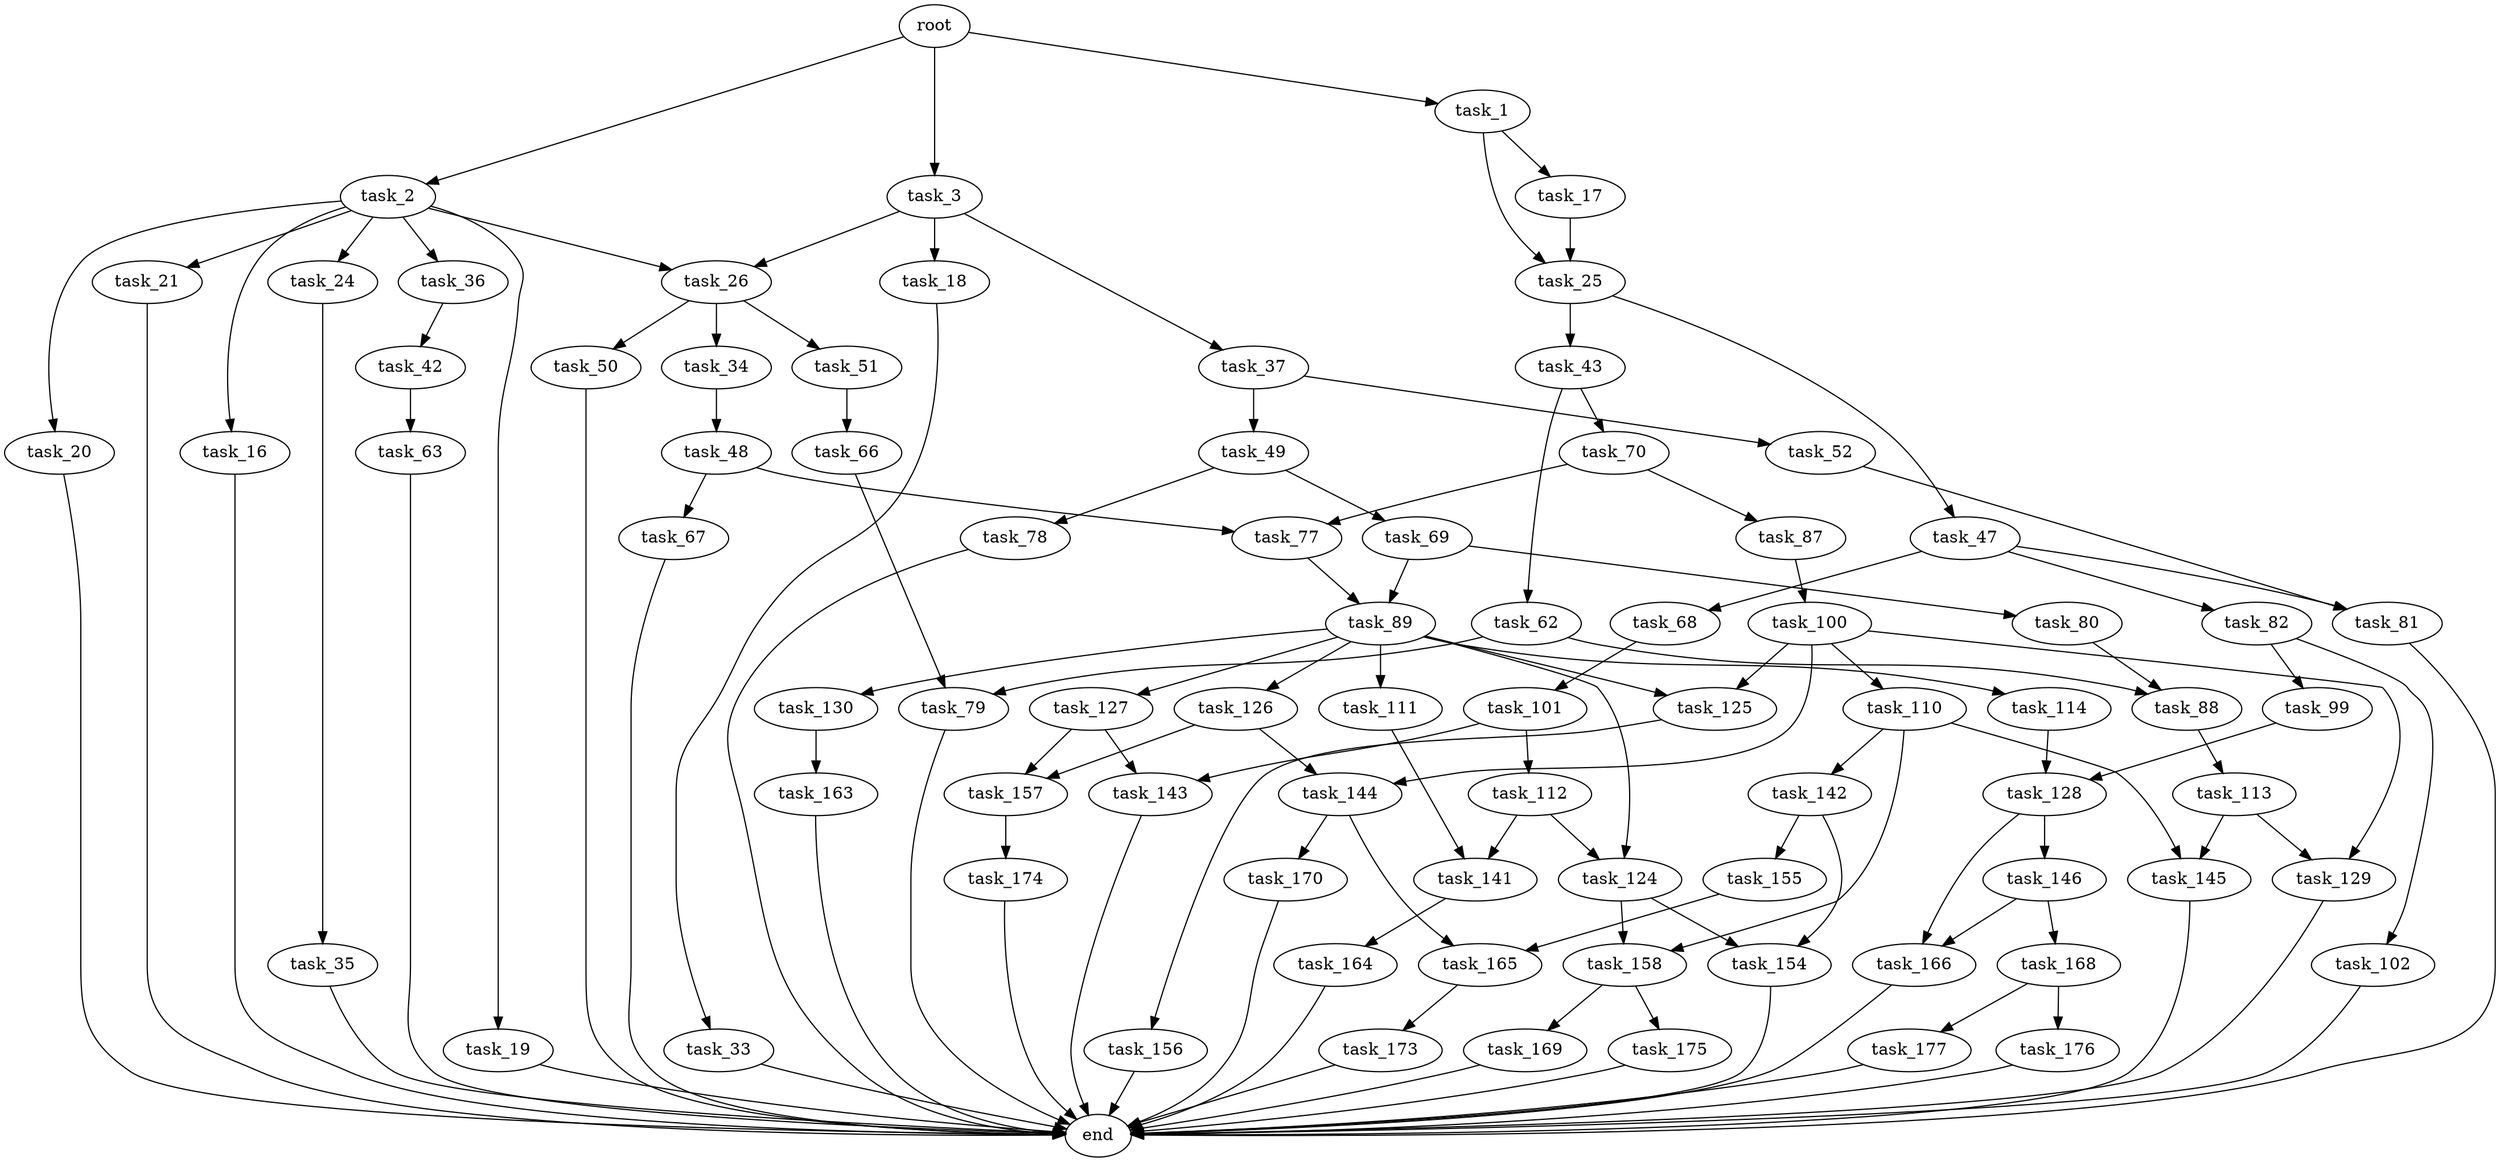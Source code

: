 digraph G {
  root [size="0.000000"];
  task_1 [size="1073741824000.000000"];
  task_2 [size="185464544688.000000"];
  task_3 [size="4542809646.000000"];
  task_17 [size="221165481989.000000"];
  task_25 [size="1073741824000.000000"];
  task_16 [size="1230534806218.000000"];
  task_19 [size="19508097200.000000"];
  task_20 [size="134217728000.000000"];
  task_21 [size="611942264856.000000"];
  task_24 [size="368293445632.000000"];
  task_26 [size="782757789696.000000"];
  task_36 [size="105344486170.000000"];
  task_18 [size="2836029102.000000"];
  task_37 [size="39963139356.000000"];
  end [size="0.000000"];
  task_33 [size="22786004439.000000"];
  task_35 [size="1073741824000.000000"];
  task_43 [size="3308731035.000000"];
  task_47 [size="23484326907.000000"];
  task_34 [size="13896081659.000000"];
  task_50 [size="45929945990.000000"];
  task_51 [size="68719476736.000000"];
  task_48 [size="4793212522.000000"];
  task_42 [size="744475117.000000"];
  task_49 [size="31202689018.000000"];
  task_52 [size="33825199086.000000"];
  task_63 [size="23717558814.000000"];
  task_62 [size="1073741824000.000000"];
  task_70 [size="43175773891.000000"];
  task_68 [size="6250231712.000000"];
  task_81 [size="8589934592.000000"];
  task_82 [size="782757789696.000000"];
  task_67 [size="1379300793.000000"];
  task_77 [size="24804402138.000000"];
  task_69 [size="18731395592.000000"];
  task_78 [size="92197510752.000000"];
  task_66 [size="231928233984.000000"];
  task_79 [size="258614390888.000000"];
  task_88 [size="24101119636.000000"];
  task_101 [size="26274075936.000000"];
  task_80 [size="66395898023.000000"];
  task_89 [size="1073741824000.000000"];
  task_87 [size="472662016112.000000"];
  task_99 [size="68719476736.000000"];
  task_102 [size="3180790103.000000"];
  task_100 [size="258634598323.000000"];
  task_113 [size="782757789696.000000"];
  task_111 [size="901908501.000000"];
  task_114 [size="1073741824000.000000"];
  task_124 [size="6596434169.000000"];
  task_125 [size="568574690336.000000"];
  task_126 [size="134217728000.000000"];
  task_127 [size="220169728934.000000"];
  task_130 [size="202958882976.000000"];
  task_128 [size="28294969550.000000"];
  task_110 [size="45432058254.000000"];
  task_129 [size="216877527880.000000"];
  task_144 [size="13915579681.000000"];
  task_112 [size="19820855444.000000"];
  task_143 [size="16936693990.000000"];
  task_142 [size="549755813888.000000"];
  task_145 [size="9176777909.000000"];
  task_158 [size="1073741824000.000000"];
  task_141 [size="793144036919.000000"];
  task_154 [size="265829636591.000000"];
  task_156 [size="368293445632.000000"];
  task_157 [size="631903446166.000000"];
  task_146 [size="416393038571.000000"];
  task_166 [size="2924182637.000000"];
  task_163 [size="68719476736.000000"];
  task_164 [size="1297059942.000000"];
  task_155 [size="782757789696.000000"];
  task_165 [size="16659316325.000000"];
  task_170 [size="134217728000.000000"];
  task_168 [size="9343925019.000000"];
  task_174 [size="144000604716.000000"];
  task_169 [size="134217728000.000000"];
  task_175 [size="31691873602.000000"];
  task_173 [size="732323727108.000000"];
  task_176 [size="1389420647711.000000"];
  task_177 [size="13938354378.000000"];

  root -> task_1 [size="1.000000"];
  root -> task_2 [size="1.000000"];
  root -> task_3 [size="1.000000"];
  task_1 -> task_17 [size="838860800.000000"];
  task_1 -> task_25 [size="838860800.000000"];
  task_2 -> task_16 [size="134217728.000000"];
  task_2 -> task_19 [size="134217728.000000"];
  task_2 -> task_20 [size="134217728.000000"];
  task_2 -> task_21 [size="134217728.000000"];
  task_2 -> task_24 [size="134217728.000000"];
  task_2 -> task_26 [size="134217728.000000"];
  task_2 -> task_36 [size="134217728.000000"];
  task_3 -> task_18 [size="134217728.000000"];
  task_3 -> task_26 [size="134217728.000000"];
  task_3 -> task_37 [size="134217728.000000"];
  task_17 -> task_25 [size="838860800.000000"];
  task_25 -> task_43 [size="838860800.000000"];
  task_25 -> task_47 [size="838860800.000000"];
  task_16 -> end [size="1.000000"];
  task_19 -> end [size="1.000000"];
  task_20 -> end [size="1.000000"];
  task_21 -> end [size="1.000000"];
  task_24 -> task_35 [size="411041792.000000"];
  task_26 -> task_34 [size="679477248.000000"];
  task_26 -> task_50 [size="679477248.000000"];
  task_26 -> task_51 [size="679477248.000000"];
  task_36 -> task_42 [size="75497472.000000"];
  task_18 -> task_33 [size="134217728.000000"];
  task_37 -> task_49 [size="679477248.000000"];
  task_37 -> task_52 [size="679477248.000000"];
  task_33 -> end [size="1.000000"];
  task_35 -> end [size="1.000000"];
  task_43 -> task_62 [size="411041792.000000"];
  task_43 -> task_70 [size="411041792.000000"];
  task_47 -> task_68 [size="411041792.000000"];
  task_47 -> task_81 [size="411041792.000000"];
  task_47 -> task_82 [size="411041792.000000"];
  task_34 -> task_48 [size="838860800.000000"];
  task_50 -> end [size="1.000000"];
  task_51 -> task_66 [size="134217728.000000"];
  task_48 -> task_67 [size="75497472.000000"];
  task_48 -> task_77 [size="75497472.000000"];
  task_42 -> task_63 [size="33554432.000000"];
  task_49 -> task_69 [size="536870912.000000"];
  task_49 -> task_78 [size="536870912.000000"];
  task_52 -> task_81 [size="33554432.000000"];
  task_63 -> end [size="1.000000"];
  task_62 -> task_79 [size="838860800.000000"];
  task_62 -> task_88 [size="838860800.000000"];
  task_70 -> task_77 [size="75497472.000000"];
  task_70 -> task_87 [size="75497472.000000"];
  task_68 -> task_101 [size="536870912.000000"];
  task_81 -> end [size="1.000000"];
  task_82 -> task_99 [size="679477248.000000"];
  task_82 -> task_102 [size="679477248.000000"];
  task_67 -> end [size="1.000000"];
  task_77 -> task_89 [size="838860800.000000"];
  task_69 -> task_80 [size="33554432.000000"];
  task_69 -> task_89 [size="33554432.000000"];
  task_78 -> end [size="1.000000"];
  task_66 -> task_79 [size="301989888.000000"];
  task_79 -> end [size="1.000000"];
  task_88 -> task_113 [size="411041792.000000"];
  task_101 -> task_112 [size="411041792.000000"];
  task_101 -> task_143 [size="411041792.000000"];
  task_80 -> task_88 [size="75497472.000000"];
  task_89 -> task_111 [size="838860800.000000"];
  task_89 -> task_114 [size="838860800.000000"];
  task_89 -> task_124 [size="838860800.000000"];
  task_89 -> task_125 [size="838860800.000000"];
  task_89 -> task_126 [size="838860800.000000"];
  task_89 -> task_127 [size="838860800.000000"];
  task_89 -> task_130 [size="838860800.000000"];
  task_87 -> task_100 [size="536870912.000000"];
  task_99 -> task_128 [size="134217728.000000"];
  task_102 -> end [size="1.000000"];
  task_100 -> task_110 [size="301989888.000000"];
  task_100 -> task_125 [size="301989888.000000"];
  task_100 -> task_129 [size="301989888.000000"];
  task_100 -> task_144 [size="301989888.000000"];
  task_113 -> task_129 [size="679477248.000000"];
  task_113 -> task_145 [size="679477248.000000"];
  task_111 -> task_141 [size="33554432.000000"];
  task_114 -> task_128 [size="838860800.000000"];
  task_124 -> task_154 [size="679477248.000000"];
  task_124 -> task_158 [size="679477248.000000"];
  task_125 -> task_156 [size="411041792.000000"];
  task_126 -> task_144 [size="209715200.000000"];
  task_126 -> task_157 [size="209715200.000000"];
  task_127 -> task_143 [size="679477248.000000"];
  task_127 -> task_157 [size="679477248.000000"];
  task_130 -> task_163 [size="134217728.000000"];
  task_128 -> task_146 [size="838860800.000000"];
  task_128 -> task_166 [size="838860800.000000"];
  task_110 -> task_142 [size="33554432.000000"];
  task_110 -> task_145 [size="33554432.000000"];
  task_110 -> task_158 [size="33554432.000000"];
  task_129 -> end [size="1.000000"];
  task_144 -> task_165 [size="301989888.000000"];
  task_144 -> task_170 [size="301989888.000000"];
  task_112 -> task_124 [size="33554432.000000"];
  task_112 -> task_141 [size="33554432.000000"];
  task_143 -> end [size="1.000000"];
  task_142 -> task_154 [size="536870912.000000"];
  task_142 -> task_155 [size="536870912.000000"];
  task_145 -> end [size="1.000000"];
  task_158 -> task_169 [size="838860800.000000"];
  task_158 -> task_175 [size="838860800.000000"];
  task_141 -> task_164 [size="679477248.000000"];
  task_154 -> end [size="1.000000"];
  task_156 -> end [size="1.000000"];
  task_157 -> task_174 [size="411041792.000000"];
  task_146 -> task_166 [size="679477248.000000"];
  task_146 -> task_168 [size="679477248.000000"];
  task_166 -> end [size="1.000000"];
  task_163 -> end [size="1.000000"];
  task_164 -> end [size="1.000000"];
  task_155 -> task_165 [size="679477248.000000"];
  task_165 -> task_173 [size="838860800.000000"];
  task_170 -> end [size="1.000000"];
  task_168 -> task_176 [size="33554432.000000"];
  task_168 -> task_177 [size="33554432.000000"];
  task_174 -> end [size="1.000000"];
  task_169 -> end [size="1.000000"];
  task_175 -> end [size="1.000000"];
  task_173 -> end [size="1.000000"];
  task_176 -> end [size="1.000000"];
  task_177 -> end [size="1.000000"];
}
